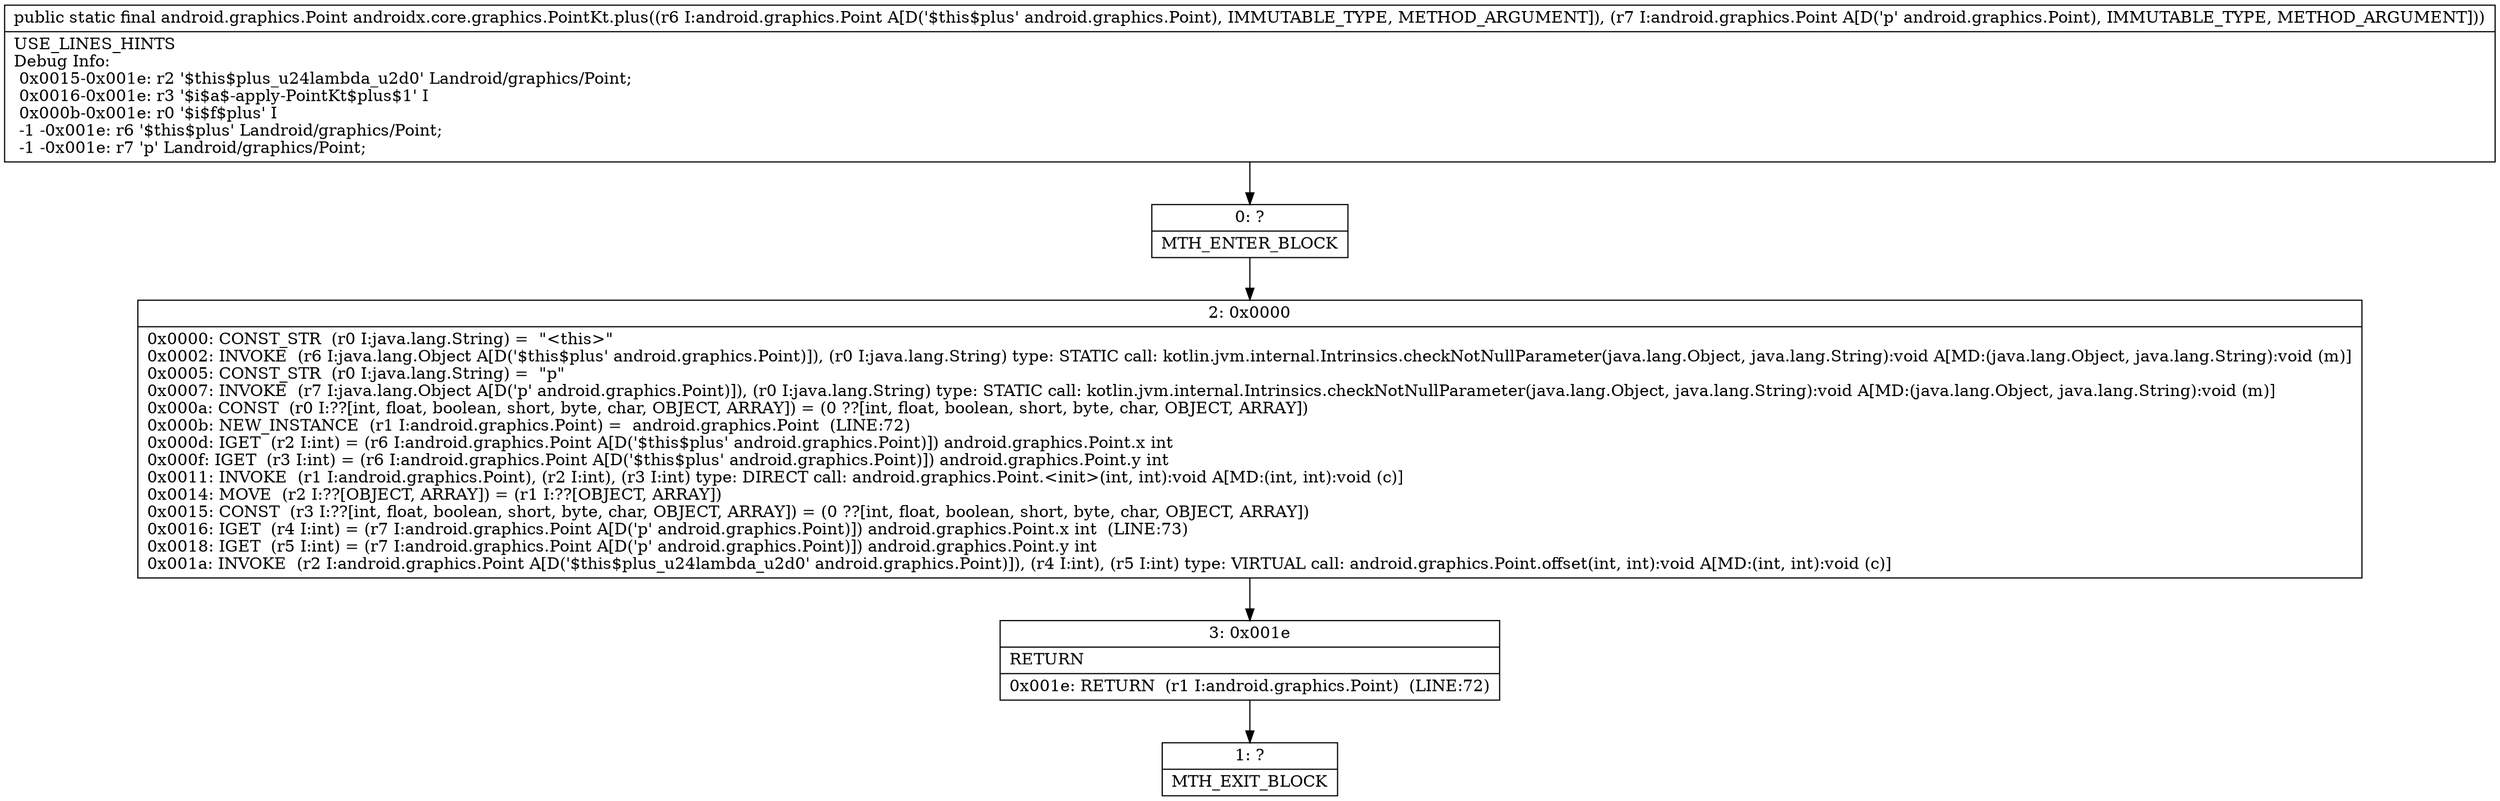 digraph "CFG forandroidx.core.graphics.PointKt.plus(Landroid\/graphics\/Point;Landroid\/graphics\/Point;)Landroid\/graphics\/Point;" {
Node_0 [shape=record,label="{0\:\ ?|MTH_ENTER_BLOCK\l}"];
Node_2 [shape=record,label="{2\:\ 0x0000|0x0000: CONST_STR  (r0 I:java.lang.String) =  \"\<this\>\" \l0x0002: INVOKE  (r6 I:java.lang.Object A[D('$this$plus' android.graphics.Point)]), (r0 I:java.lang.String) type: STATIC call: kotlin.jvm.internal.Intrinsics.checkNotNullParameter(java.lang.Object, java.lang.String):void A[MD:(java.lang.Object, java.lang.String):void (m)]\l0x0005: CONST_STR  (r0 I:java.lang.String) =  \"p\" \l0x0007: INVOKE  (r7 I:java.lang.Object A[D('p' android.graphics.Point)]), (r0 I:java.lang.String) type: STATIC call: kotlin.jvm.internal.Intrinsics.checkNotNullParameter(java.lang.Object, java.lang.String):void A[MD:(java.lang.Object, java.lang.String):void (m)]\l0x000a: CONST  (r0 I:??[int, float, boolean, short, byte, char, OBJECT, ARRAY]) = (0 ??[int, float, boolean, short, byte, char, OBJECT, ARRAY]) \l0x000b: NEW_INSTANCE  (r1 I:android.graphics.Point) =  android.graphics.Point  (LINE:72)\l0x000d: IGET  (r2 I:int) = (r6 I:android.graphics.Point A[D('$this$plus' android.graphics.Point)]) android.graphics.Point.x int \l0x000f: IGET  (r3 I:int) = (r6 I:android.graphics.Point A[D('$this$plus' android.graphics.Point)]) android.graphics.Point.y int \l0x0011: INVOKE  (r1 I:android.graphics.Point), (r2 I:int), (r3 I:int) type: DIRECT call: android.graphics.Point.\<init\>(int, int):void A[MD:(int, int):void (c)]\l0x0014: MOVE  (r2 I:??[OBJECT, ARRAY]) = (r1 I:??[OBJECT, ARRAY]) \l0x0015: CONST  (r3 I:??[int, float, boolean, short, byte, char, OBJECT, ARRAY]) = (0 ??[int, float, boolean, short, byte, char, OBJECT, ARRAY]) \l0x0016: IGET  (r4 I:int) = (r7 I:android.graphics.Point A[D('p' android.graphics.Point)]) android.graphics.Point.x int  (LINE:73)\l0x0018: IGET  (r5 I:int) = (r7 I:android.graphics.Point A[D('p' android.graphics.Point)]) android.graphics.Point.y int \l0x001a: INVOKE  (r2 I:android.graphics.Point A[D('$this$plus_u24lambda_u2d0' android.graphics.Point)]), (r4 I:int), (r5 I:int) type: VIRTUAL call: android.graphics.Point.offset(int, int):void A[MD:(int, int):void (c)]\l}"];
Node_3 [shape=record,label="{3\:\ 0x001e|RETURN\l|0x001e: RETURN  (r1 I:android.graphics.Point)  (LINE:72)\l}"];
Node_1 [shape=record,label="{1\:\ ?|MTH_EXIT_BLOCK\l}"];
MethodNode[shape=record,label="{public static final android.graphics.Point androidx.core.graphics.PointKt.plus((r6 I:android.graphics.Point A[D('$this$plus' android.graphics.Point), IMMUTABLE_TYPE, METHOD_ARGUMENT]), (r7 I:android.graphics.Point A[D('p' android.graphics.Point), IMMUTABLE_TYPE, METHOD_ARGUMENT]))  | USE_LINES_HINTS\lDebug Info:\l  0x0015\-0x001e: r2 '$this$plus_u24lambda_u2d0' Landroid\/graphics\/Point;\l  0x0016\-0x001e: r3 '$i$a$\-apply\-PointKt$plus$1' I\l  0x000b\-0x001e: r0 '$i$f$plus' I\l  \-1 \-0x001e: r6 '$this$plus' Landroid\/graphics\/Point;\l  \-1 \-0x001e: r7 'p' Landroid\/graphics\/Point;\l}"];
MethodNode -> Node_0;Node_0 -> Node_2;
Node_2 -> Node_3;
Node_3 -> Node_1;
}

